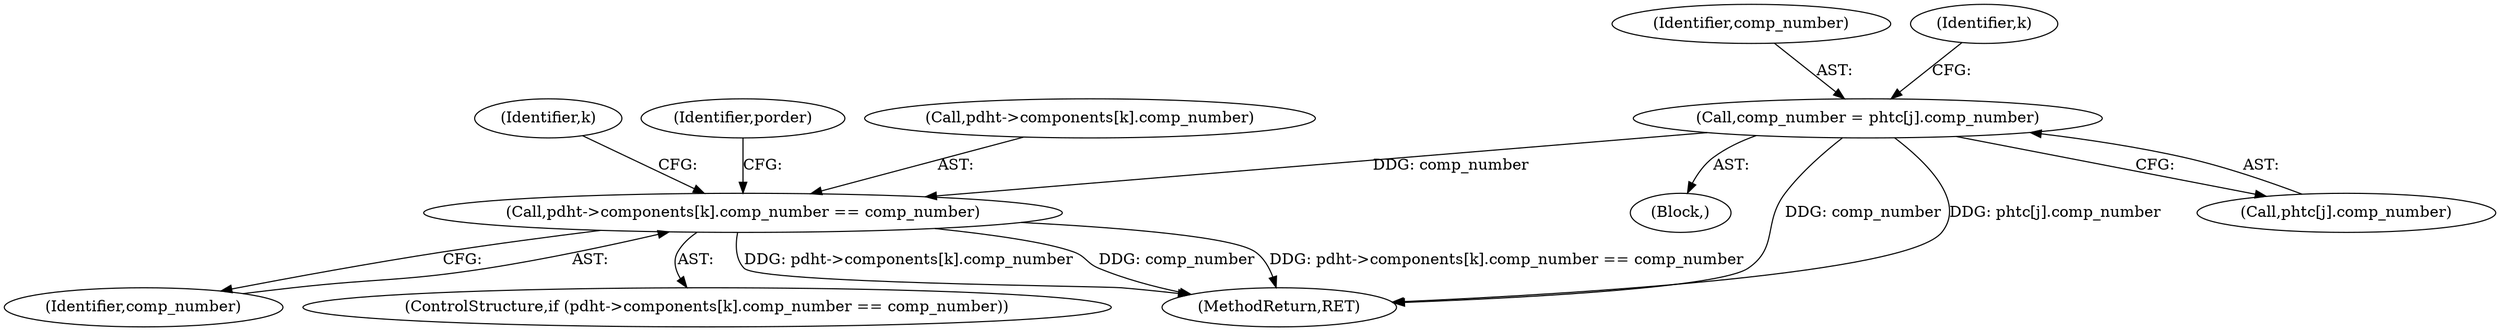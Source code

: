 digraph "0_ghostscript_f5c7555c30393e64ec1f5ab0dfae5b55b3b3fc78@pointer" {
"1000878" [label="(Call,comp_number = phtc[j].comp_number)"];
"1000896" [label="(Call,pdht->components[k].comp_number == comp_number)"];
"1000893" [label="(Identifier,k)"];
"1000879" [label="(Identifier,comp_number)"];
"1000907" [label="(Identifier,porder)"];
"1000904" [label="(Identifier,comp_number)"];
"1000895" [label="(ControlStructure,if (pdht->components[k].comp_number == comp_number))"];
"1000875" [label="(Block,)"];
"1001042" [label="(MethodReturn,RET)"];
"1000897" [label="(Call,pdht->components[k].comp_number)"];
"1000878" [label="(Call,comp_number = phtc[j].comp_number)"];
"1000887" [label="(Identifier,k)"];
"1000880" [label="(Call,phtc[j].comp_number)"];
"1000896" [label="(Call,pdht->components[k].comp_number == comp_number)"];
"1000878" -> "1000875"  [label="AST: "];
"1000878" -> "1000880"  [label="CFG: "];
"1000879" -> "1000878"  [label="AST: "];
"1000880" -> "1000878"  [label="AST: "];
"1000887" -> "1000878"  [label="CFG: "];
"1000878" -> "1001042"  [label="DDG: comp_number"];
"1000878" -> "1001042"  [label="DDG: phtc[j].comp_number"];
"1000878" -> "1000896"  [label="DDG: comp_number"];
"1000896" -> "1000895"  [label="AST: "];
"1000896" -> "1000904"  [label="CFG: "];
"1000897" -> "1000896"  [label="AST: "];
"1000904" -> "1000896"  [label="AST: "];
"1000907" -> "1000896"  [label="CFG: "];
"1000893" -> "1000896"  [label="CFG: "];
"1000896" -> "1001042"  [label="DDG: pdht->components[k].comp_number"];
"1000896" -> "1001042"  [label="DDG: comp_number"];
"1000896" -> "1001042"  [label="DDG: pdht->components[k].comp_number == comp_number"];
}
